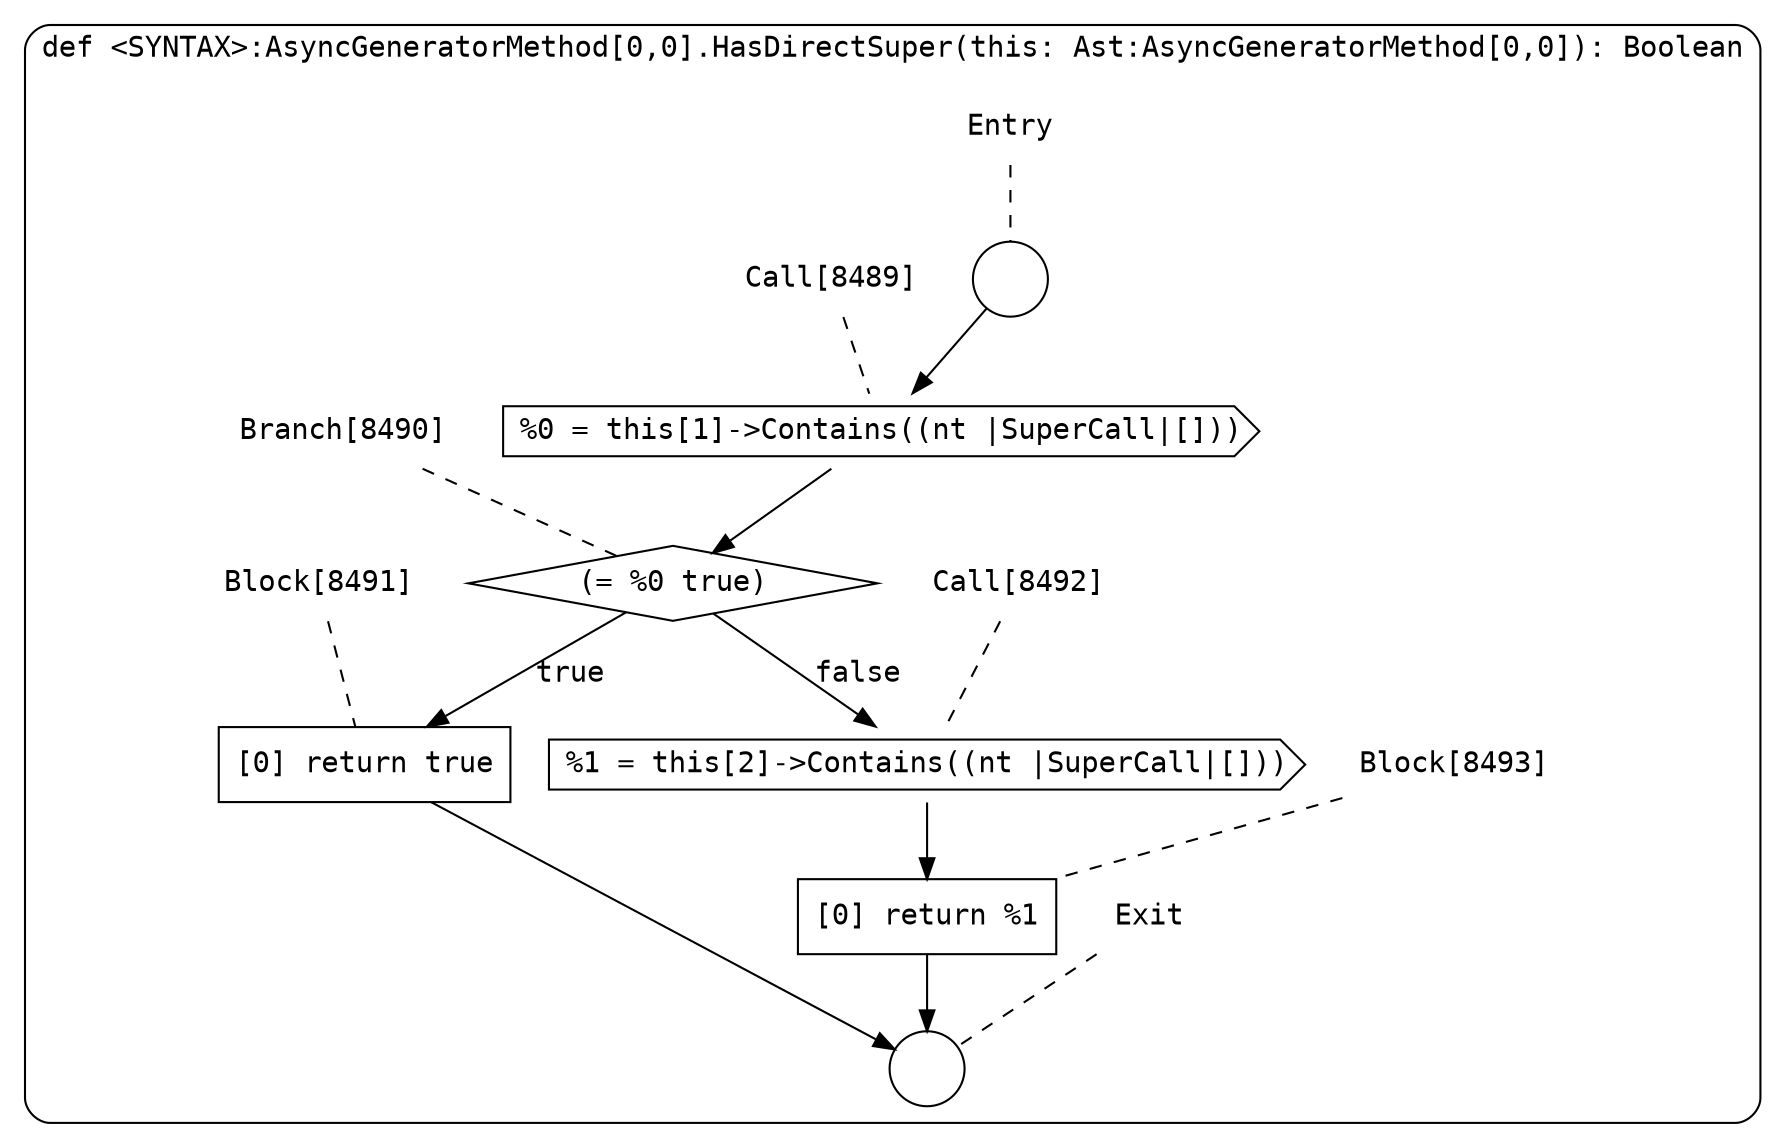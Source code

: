 digraph {
  graph [fontname = "Consolas"]
  node [fontname = "Consolas"]
  edge [fontname = "Consolas"]
  subgraph cluster1585 {
    label = "def <SYNTAX>:AsyncGeneratorMethod[0,0].HasDirectSuper(this: Ast:AsyncGeneratorMethod[0,0]): Boolean"
    style = rounded
    cluster1585_entry_name [shape=none, label=<<font color="black">Entry</font>>]
    cluster1585_entry_name -> cluster1585_entry [arrowhead=none, color="black", style=dashed]
    cluster1585_entry [shape=circle label=" " color="black" fillcolor="white" style=filled]
    cluster1585_entry -> node8489 [color="black"]
    cluster1585_exit_name [shape=none, label=<<font color="black">Exit</font>>]
    cluster1585_exit_name -> cluster1585_exit [arrowhead=none, color="black", style=dashed]
    cluster1585_exit [shape=circle label=" " color="black" fillcolor="white" style=filled]
    node8489_name [shape=none, label=<<font color="black">Call[8489]</font>>]
    node8489_name -> node8489 [arrowhead=none, color="black", style=dashed]
    node8489 [shape=cds, label=<<font color="black">%0 = this[1]-&gt;Contains((nt |SuperCall|[]))</font>> color="black" fillcolor="white", style=filled]
    node8489 -> node8490 [color="black"]
    node8490_name [shape=none, label=<<font color="black">Branch[8490]</font>>]
    node8490_name -> node8490 [arrowhead=none, color="black", style=dashed]
    node8490 [shape=diamond, label=<<font color="black">(= %0 true)</font>> color="black" fillcolor="white", style=filled]
    node8490 -> node8491 [label=<<font color="black">true</font>> color="black"]
    node8490 -> node8492 [label=<<font color="black">false</font>> color="black"]
    node8491_name [shape=none, label=<<font color="black">Block[8491]</font>>]
    node8491_name -> node8491 [arrowhead=none, color="black", style=dashed]
    node8491 [shape=box, label=<<font color="black">[0] return true<BR ALIGN="LEFT"/></font>> color="black" fillcolor="white", style=filled]
    node8491 -> cluster1585_exit [color="black"]
    node8492_name [shape=none, label=<<font color="black">Call[8492]</font>>]
    node8492_name -> node8492 [arrowhead=none, color="black", style=dashed]
    node8492 [shape=cds, label=<<font color="black">%1 = this[2]-&gt;Contains((nt |SuperCall|[]))</font>> color="black" fillcolor="white", style=filled]
    node8492 -> node8493 [color="black"]
    node8493_name [shape=none, label=<<font color="black">Block[8493]</font>>]
    node8493_name -> node8493 [arrowhead=none, color="black", style=dashed]
    node8493 [shape=box, label=<<font color="black">[0] return %1<BR ALIGN="LEFT"/></font>> color="black" fillcolor="white", style=filled]
    node8493 -> cluster1585_exit [color="black"]
  }
}
